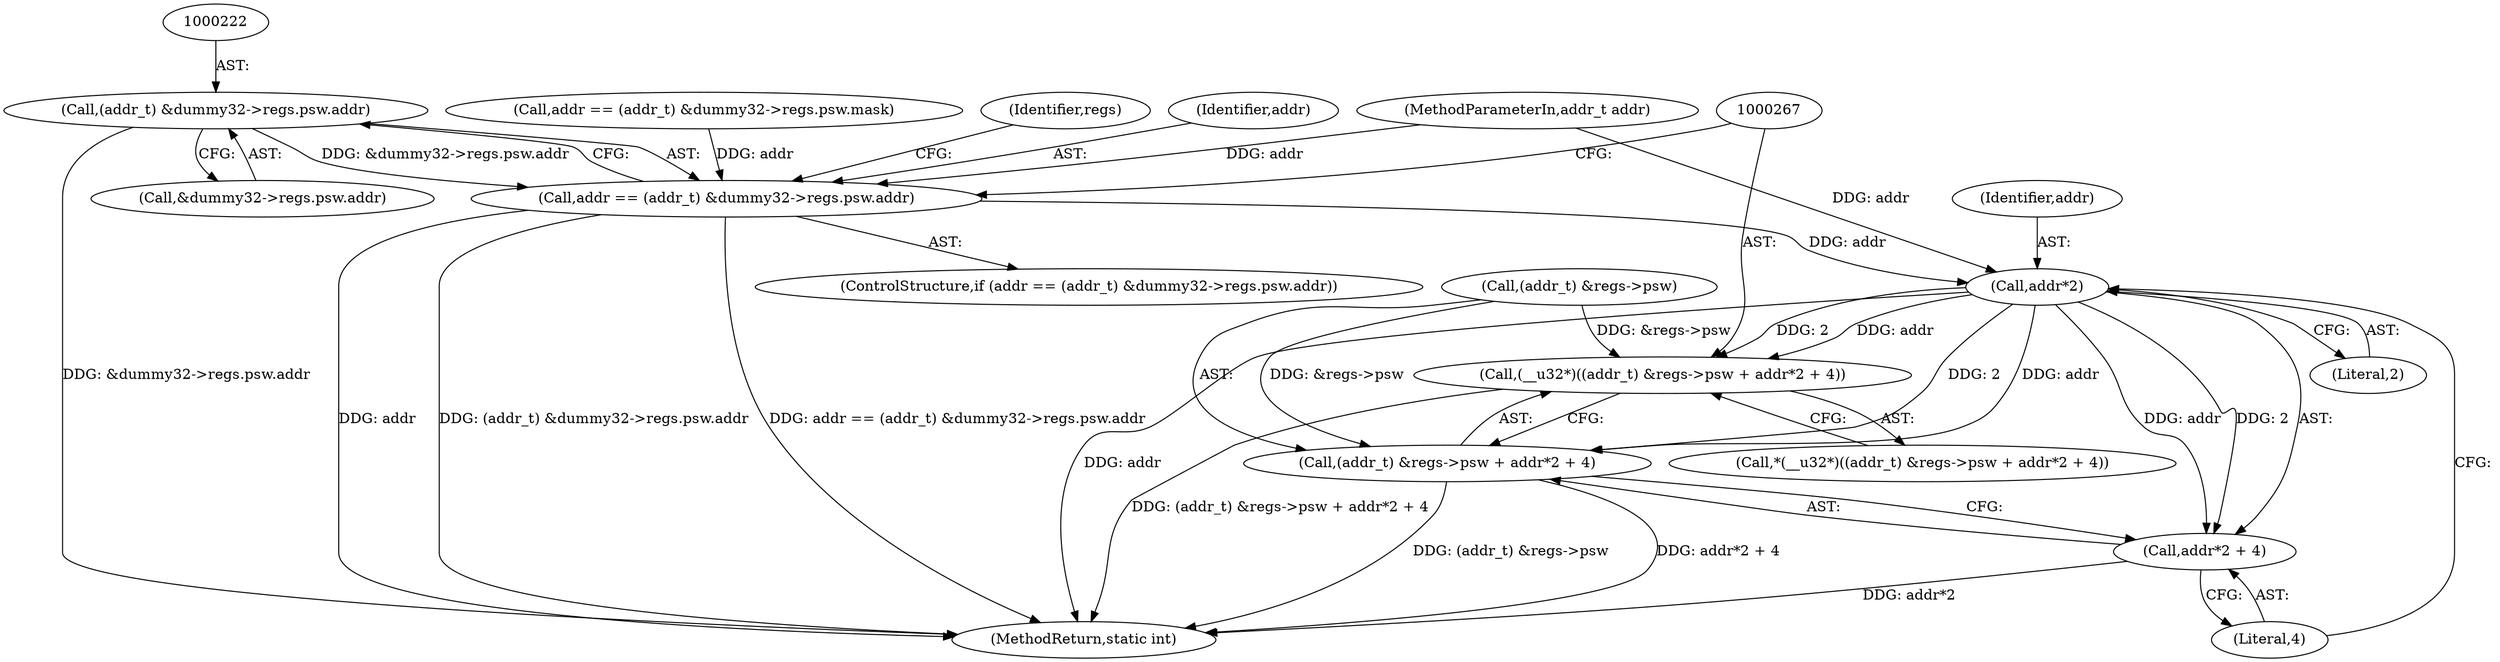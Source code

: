 digraph "0_linux_dab6cf55f81a6e16b8147aed9a843e1691dcd318_0@pointer" {
"1000221" [label="(Call,(addr_t) &dummy32->regs.psw.addr)"];
"1000219" [label="(Call,addr == (addr_t) &dummy32->regs.psw.addr)"];
"1000276" [label="(Call,addr*2)"];
"1000266" [label="(Call,(__u32*)((addr_t) &regs->psw + addr*2 + 4))"];
"1000268" [label="(Call,(addr_t) &regs->psw + addr*2 + 4)"];
"1000275" [label="(Call,addr*2 + 4)"];
"1000219" [label="(Call,addr == (addr_t) &dummy32->regs.psw.addr)"];
"1000220" [label="(Identifier,addr)"];
"1000114" [label="(MethodParameterIn,addr_t addr)"];
"1000268" [label="(Call,(addr_t) &regs->psw + addr*2 + 4)"];
"1000269" [label="(Call,(addr_t) &regs->psw)"];
"1000278" [label="(Literal,2)"];
"1000218" [label="(ControlStructure,if (addr == (addr_t) &dummy32->regs.psw.addr))"];
"1000276" [label="(Call,addr*2)"];
"1000266" [label="(Call,(__u32*)((addr_t) &regs->psw + addr*2 + 4))"];
"1000223" [label="(Call,&dummy32->regs.psw.addr)"];
"1000146" [label="(Call,addr == (addr_t) &dummy32->regs.psw.mask)"];
"1000277" [label="(Identifier,addr)"];
"1000279" [label="(Literal,4)"];
"1000275" [label="(Call,addr*2 + 4)"];
"1000221" [label="(Call,(addr_t) &dummy32->regs.psw.addr)"];
"1000455" [label="(MethodReturn,static int)"];
"1000265" [label="(Call,*(__u32*)((addr_t) &regs->psw + addr*2 + 4))"];
"1000235" [label="(Identifier,regs)"];
"1000221" -> "1000219"  [label="AST: "];
"1000221" -> "1000223"  [label="CFG: "];
"1000222" -> "1000221"  [label="AST: "];
"1000223" -> "1000221"  [label="AST: "];
"1000219" -> "1000221"  [label="CFG: "];
"1000221" -> "1000455"  [label="DDG: &dummy32->regs.psw.addr"];
"1000221" -> "1000219"  [label="DDG: &dummy32->regs.psw.addr"];
"1000219" -> "1000218"  [label="AST: "];
"1000220" -> "1000219"  [label="AST: "];
"1000235" -> "1000219"  [label="CFG: "];
"1000267" -> "1000219"  [label="CFG: "];
"1000219" -> "1000455"  [label="DDG: (addr_t) &dummy32->regs.psw.addr"];
"1000219" -> "1000455"  [label="DDG: addr == (addr_t) &dummy32->regs.psw.addr"];
"1000219" -> "1000455"  [label="DDG: addr"];
"1000146" -> "1000219"  [label="DDG: addr"];
"1000114" -> "1000219"  [label="DDG: addr"];
"1000219" -> "1000276"  [label="DDG: addr"];
"1000276" -> "1000275"  [label="AST: "];
"1000276" -> "1000278"  [label="CFG: "];
"1000277" -> "1000276"  [label="AST: "];
"1000278" -> "1000276"  [label="AST: "];
"1000279" -> "1000276"  [label="CFG: "];
"1000276" -> "1000455"  [label="DDG: addr"];
"1000276" -> "1000266"  [label="DDG: addr"];
"1000276" -> "1000266"  [label="DDG: 2"];
"1000276" -> "1000268"  [label="DDG: addr"];
"1000276" -> "1000268"  [label="DDG: 2"];
"1000276" -> "1000275"  [label="DDG: addr"];
"1000276" -> "1000275"  [label="DDG: 2"];
"1000114" -> "1000276"  [label="DDG: addr"];
"1000266" -> "1000265"  [label="AST: "];
"1000266" -> "1000268"  [label="CFG: "];
"1000267" -> "1000266"  [label="AST: "];
"1000268" -> "1000266"  [label="AST: "];
"1000265" -> "1000266"  [label="CFG: "];
"1000266" -> "1000455"  [label="DDG: (addr_t) &regs->psw + addr*2 + 4"];
"1000269" -> "1000266"  [label="DDG: &regs->psw"];
"1000268" -> "1000275"  [label="CFG: "];
"1000269" -> "1000268"  [label="AST: "];
"1000275" -> "1000268"  [label="AST: "];
"1000268" -> "1000455"  [label="DDG: addr*2 + 4"];
"1000268" -> "1000455"  [label="DDG: (addr_t) &regs->psw"];
"1000269" -> "1000268"  [label="DDG: &regs->psw"];
"1000275" -> "1000279"  [label="CFG: "];
"1000279" -> "1000275"  [label="AST: "];
"1000275" -> "1000455"  [label="DDG: addr*2"];
}
